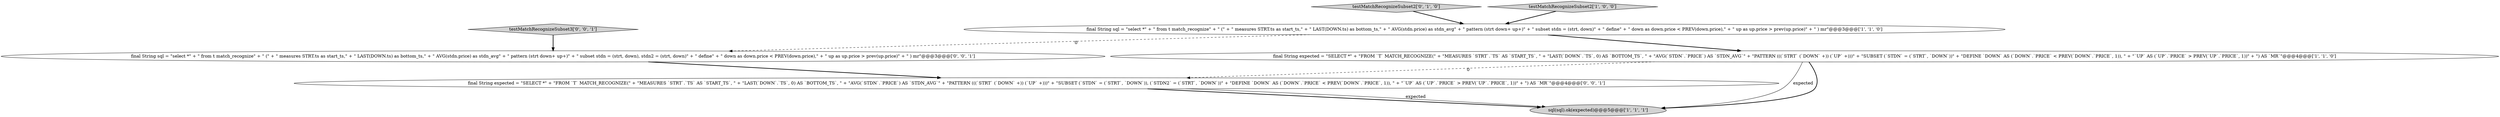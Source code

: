 digraph {
5 [style = filled, label = "testMatchRecognizeSubset3['0', '0', '1']", fillcolor = lightgray, shape = diamond image = "AAA0AAABBB3BBB"];
7 [style = filled, label = "final String expected = \"SELECT *\" + \"FROM `T` MATCH_RECOGNIZE(\" + \"MEASURES `STRT`.`TS` AS `START_TS`, \" + \"LAST(`DOWN`.`TS`, 0) AS `BOTTOM_TS`, \" + \"AVG(`STDN`.`PRICE`) AS `STDN_AVG`\" + \"PATTERN (((`STRT` (`DOWN` +)) (`UP` +)))\" + \"SUBSET (`STDN` = (`STRT`, `DOWN`)), (`STDN2` = (`STRT`, `DOWN`))\" + \"DEFINE `DOWN` AS (`DOWN`.`PRICE` < PREV(`DOWN`.`PRICE`, 1)), \" + \"`UP` AS (`UP`.`PRICE` > PREV(`UP`.`PRICE`, 1))\" + \") AS `MR`\"@@@4@@@['0', '0', '1']", fillcolor = white, shape = ellipse image = "AAA0AAABBB3BBB"];
4 [style = filled, label = "testMatchRecognizeSubset2['0', '1', '0']", fillcolor = lightgray, shape = diamond image = "AAA0AAABBB2BBB"];
1 [style = filled, label = "final String sql = \"select *\" + \" from t match_recognize\" + \" (\" + \" measures STRT.ts as start_ts,\" + \" LAST(DOWN.ts) as bottom_ts,\" + \" AVG(stdn.price) as stdn_avg\" + \" pattern (strt down+ up+)\" + \" subset stdn = (strt, down)\" + \" define\" + \" down as down.price < PREV(down.price),\" + \" up as up.price > prev(up.price)\" + \" ) mr\"@@@3@@@['1', '1', '0']", fillcolor = white, shape = ellipse image = "AAA0AAABBB1BBB"];
3 [style = filled, label = "testMatchRecognizeSubset2['1', '0', '0']", fillcolor = lightgray, shape = diamond image = "AAA0AAABBB1BBB"];
6 [style = filled, label = "final String sql = \"select *\" + \" from t match_recognize\" + \" (\" + \" measures STRT.ts as start_ts,\" + \" LAST(DOWN.ts) as bottom_ts,\" + \" AVG(stdn.price) as stdn_avg\" + \" pattern (strt down+ up+)\" + \" subset stdn = (strt, down), stdn2 = (strt, down)\" + \" define\" + \" down as down.price < PREV(down.price),\" + \" up as up.price > prev(up.price)\" + \" ) mr\"@@@3@@@['0', '0', '1']", fillcolor = white, shape = ellipse image = "AAA0AAABBB3BBB"];
2 [style = filled, label = "sql(sql).ok(expected)@@@5@@@['1', '1', '1']", fillcolor = lightgray, shape = ellipse image = "AAA0AAABBB1BBB"];
0 [style = filled, label = "final String expected = \"SELECT *\" + \"FROM `T` MATCH_RECOGNIZE(\" + \"MEASURES `STRT`.`TS` AS `START_TS`, \" + \"LAST(`DOWN`.`TS`, 0) AS `BOTTOM_TS`, \" + \"AVG(`STDN`.`PRICE`) AS `STDN_AVG`\" + \"PATTERN (((`STRT` (`DOWN` +)) (`UP` +)))\" + \"SUBSET (`STDN` = (`STRT`, `DOWN`))\" + \"DEFINE `DOWN` AS (`DOWN`.`PRICE` < PREV(`DOWN`.`PRICE`, 1)), \" + \"`UP` AS (`UP`.`PRICE` > PREV(`UP`.`PRICE`, 1))\" + \") AS `MR`\"@@@4@@@['1', '1', '0']", fillcolor = white, shape = ellipse image = "AAA0AAABBB1BBB"];
0->2 [style = solid, label="expected"];
4->1 [style = bold, label=""];
1->0 [style = bold, label=""];
5->6 [style = bold, label=""];
6->7 [style = bold, label=""];
3->1 [style = bold, label=""];
0->7 [style = dashed, label="0"];
7->2 [style = bold, label=""];
1->6 [style = dashed, label="0"];
0->2 [style = bold, label=""];
7->2 [style = solid, label="expected"];
}
